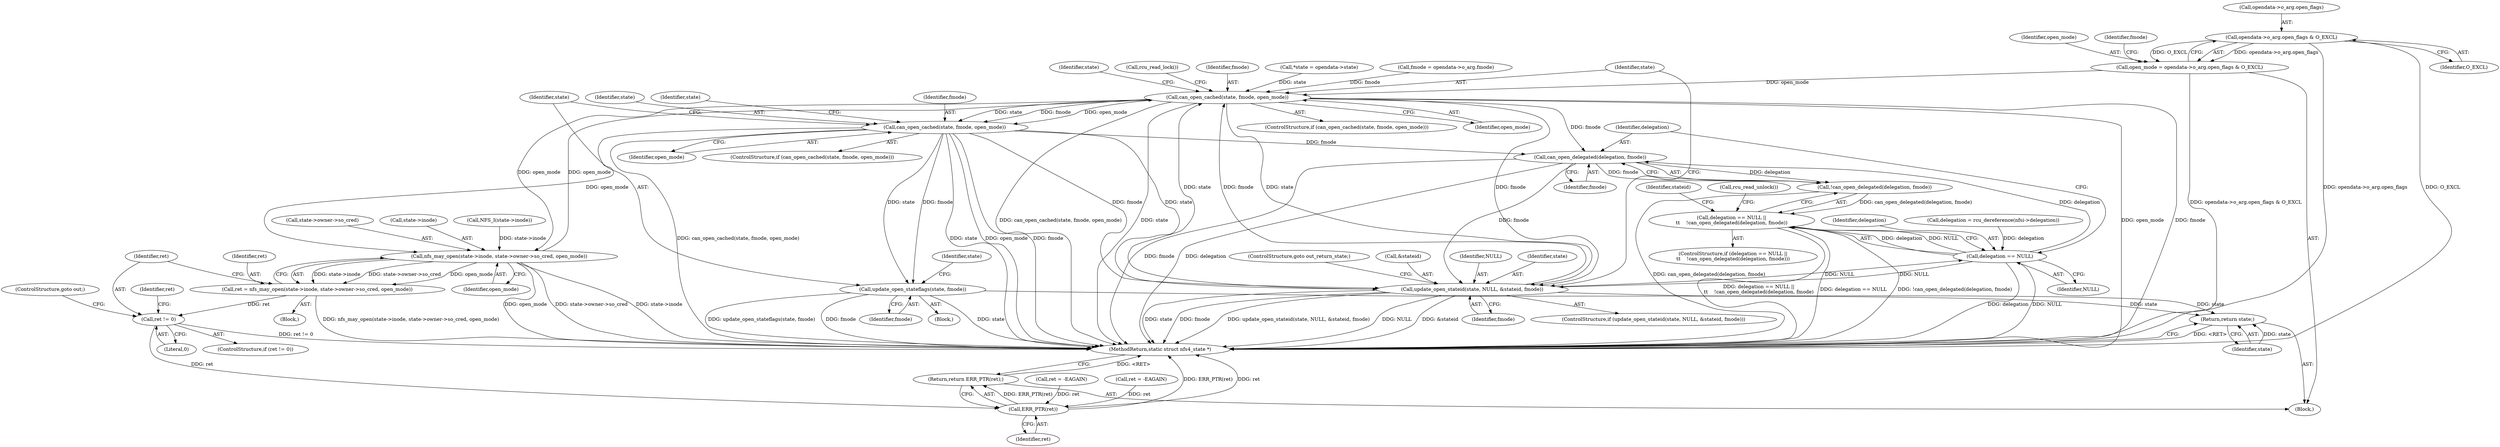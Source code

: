 digraph "0_linux_dc0b027dfadfcb8a5504f7d8052754bf8d501ab9_21@API" {
"1000122" [label="(Call,opendata->o_arg.open_flags & O_EXCL)"];
"1000120" [label="(Call,open_mode = opendata->o_arg.open_flags & O_EXCL)"];
"1000146" [label="(Call,can_open_cached(state, fmode, open_mode))"];
"1000159" [label="(Call,can_open_cached(state, fmode, open_mode))"];
"1000164" [label="(Call,update_open_stateflags(state, fmode))"];
"1000254" [label="(Return,return state;)"];
"1000195" [label="(Call,can_open_delegated(delegation, fmode))"];
"1000194" [label="(Call,!can_open_delegated(delegation, fmode))"];
"1000190" [label="(Call,delegation == NULL ||\n\t\t    !can_open_delegated(delegation, fmode))"];
"1000237" [label="(Call,update_open_stateid(state, NULL, &stateid, fmode))"];
"1000191" [label="(Call,delegation == NULL)"];
"1000217" [label="(Call,nfs_may_open(state->inode, state->owner->so_cred, open_mode))"];
"1000215" [label="(Call,ret = nfs_may_open(state->inode, state->owner->so_cred, open_mode))"];
"1000228" [label="(Call,ret != 0)"];
"1000246" [label="(Call,ERR_PTR(ret))"];
"1000245" [label="(Return,return ERR_PTR(ret);)"];
"1000128" [label="(Identifier,O_EXCL)"];
"1000218" [label="(Call,state->inode)"];
"1000146" [label="(Call,can_open_cached(state, fmode, open_mode))"];
"1000232" [label="(Call,ret = -EAGAIN)"];
"1000230" [label="(Literal,0)"];
"1000226" [label="(Identifier,open_mode)"];
"1000227" [label="(ControlStructure,if (ret != 0))"];
"1000217" [label="(Call,nfs_may_open(state->inode, state->owner->so_cred, open_mode))"];
"1000139" [label="(Call,ret = -EAGAIN)"];
"1000193" [label="(Identifier,NULL)"];
"1000114" [label="(Call,NFS_I(state->inode))"];
"1000256" [label="(MethodReturn,static struct nfs4_state *)"];
"1000171" [label="(Identifier,state)"];
"1000243" [label="(ControlStructure,goto out_return_state;)"];
"1000196" [label="(Identifier,delegation)"];
"1000155" [label="(Identifier,state)"];
"1000104" [label="(Block,)"];
"1000203" [label="(Identifier,stateid)"];
"1000237" [label="(Call,update_open_stateid(state, NULL, &stateid, fmode))"];
"1000145" [label="(ControlStructure,if (can_open_cached(state, fmode, open_mode)))"];
"1000233" [label="(Identifier,ret)"];
"1000245" [label="(Return,return ERR_PTR(ret);)"];
"1000121" [label="(Identifier,open_mode)"];
"1000255" [label="(Identifier,state)"];
"1000149" [label="(Identifier,open_mode)"];
"1000123" [label="(Call,opendata->o_arg.open_flags)"];
"1000246" [label="(Call,ERR_PTR(ret))"];
"1000122" [label="(Call,opendata->o_arg.open_flags & O_EXCL)"];
"1000182" [label="(Call,rcu_read_lock())"];
"1000163" [label="(Block,)"];
"1000120" [label="(Call,open_mode = opendata->o_arg.open_flags & O_EXCL)"];
"1000228" [label="(Call,ret != 0)"];
"1000162" [label="(Identifier,open_mode)"];
"1000191" [label="(Call,delegation == NULL)"];
"1000131" [label="(Identifier,fmode)"];
"1000190" [label="(Call,delegation == NULL ||\n\t\t    !can_open_delegated(delegation, fmode))"];
"1000148" [label="(Identifier,fmode)"];
"1000160" [label="(Identifier,state)"];
"1000166" [label="(Identifier,fmode)"];
"1000144" [label="(Block,)"];
"1000197" [label="(Identifier,fmode)"];
"1000130" [label="(Call,fmode = opendata->o_arg.fmode)"];
"1000164" [label="(Call,update_open_stateflags(state, fmode))"];
"1000240" [label="(Call,&stateid)"];
"1000231" [label="(ControlStructure,goto out;)"];
"1000147" [label="(Identifier,state)"];
"1000242" [label="(Identifier,fmode)"];
"1000189" [label="(ControlStructure,if (delegation == NULL ||\n\t\t    !can_open_delegated(delegation, fmode)))"];
"1000221" [label="(Call,state->owner->so_cred)"];
"1000195" [label="(Call,can_open_delegated(delegation, fmode))"];
"1000158" [label="(ControlStructure,if (can_open_cached(state, fmode, open_mode)))"];
"1000199" [label="(Call,rcu_read_unlock())"];
"1000215" [label="(Call,ret = nfs_may_open(state->inode, state->owner->so_cred, open_mode))"];
"1000229" [label="(Identifier,ret)"];
"1000247" [label="(Identifier,ret)"];
"1000106" [label="(Call,*state = opendata->state)"];
"1000236" [label="(ControlStructure,if (update_open_stateid(state, NULL, &stateid, fmode)))"];
"1000192" [label="(Identifier,delegation)"];
"1000165" [label="(Identifier,state)"];
"1000179" [label="(Identifier,state)"];
"1000159" [label="(Call,can_open_cached(state, fmode, open_mode))"];
"1000239" [label="(Identifier,NULL)"];
"1000183" [label="(Call,delegation = rcu_dereference(nfsi->delegation))"];
"1000216" [label="(Identifier,ret)"];
"1000254" [label="(Return,return state;)"];
"1000238" [label="(Identifier,state)"];
"1000194" [label="(Call,!can_open_delegated(delegation, fmode))"];
"1000161" [label="(Identifier,fmode)"];
"1000122" -> "1000120"  [label="AST: "];
"1000122" -> "1000128"  [label="CFG: "];
"1000123" -> "1000122"  [label="AST: "];
"1000128" -> "1000122"  [label="AST: "];
"1000120" -> "1000122"  [label="CFG: "];
"1000122" -> "1000256"  [label="DDG: opendata->o_arg.open_flags"];
"1000122" -> "1000256"  [label="DDG: O_EXCL"];
"1000122" -> "1000120"  [label="DDG: opendata->o_arg.open_flags"];
"1000122" -> "1000120"  [label="DDG: O_EXCL"];
"1000120" -> "1000104"  [label="AST: "];
"1000121" -> "1000120"  [label="AST: "];
"1000131" -> "1000120"  [label="CFG: "];
"1000120" -> "1000256"  [label="DDG: opendata->o_arg.open_flags & O_EXCL"];
"1000120" -> "1000146"  [label="DDG: open_mode"];
"1000146" -> "1000145"  [label="AST: "];
"1000146" -> "1000149"  [label="CFG: "];
"1000147" -> "1000146"  [label="AST: "];
"1000148" -> "1000146"  [label="AST: "];
"1000149" -> "1000146"  [label="AST: "];
"1000155" -> "1000146"  [label="CFG: "];
"1000182" -> "1000146"  [label="CFG: "];
"1000146" -> "1000256"  [label="DDG: open_mode"];
"1000146" -> "1000256"  [label="DDG: fmode"];
"1000146" -> "1000256"  [label="DDG: can_open_cached(state, fmode, open_mode)"];
"1000146" -> "1000256"  [label="DDG: state"];
"1000106" -> "1000146"  [label="DDG: state"];
"1000237" -> "1000146"  [label="DDG: state"];
"1000237" -> "1000146"  [label="DDG: fmode"];
"1000130" -> "1000146"  [label="DDG: fmode"];
"1000217" -> "1000146"  [label="DDG: open_mode"];
"1000146" -> "1000159"  [label="DDG: state"];
"1000146" -> "1000159"  [label="DDG: fmode"];
"1000146" -> "1000159"  [label="DDG: open_mode"];
"1000146" -> "1000195"  [label="DDG: fmode"];
"1000146" -> "1000217"  [label="DDG: open_mode"];
"1000146" -> "1000237"  [label="DDG: state"];
"1000146" -> "1000237"  [label="DDG: fmode"];
"1000159" -> "1000158"  [label="AST: "];
"1000159" -> "1000162"  [label="CFG: "];
"1000160" -> "1000159"  [label="AST: "];
"1000161" -> "1000159"  [label="AST: "];
"1000162" -> "1000159"  [label="AST: "];
"1000165" -> "1000159"  [label="CFG: "];
"1000179" -> "1000159"  [label="CFG: "];
"1000159" -> "1000256"  [label="DDG: can_open_cached(state, fmode, open_mode)"];
"1000159" -> "1000256"  [label="DDG: state"];
"1000159" -> "1000256"  [label="DDG: open_mode"];
"1000159" -> "1000256"  [label="DDG: fmode"];
"1000159" -> "1000164"  [label="DDG: state"];
"1000159" -> "1000164"  [label="DDG: fmode"];
"1000159" -> "1000195"  [label="DDG: fmode"];
"1000159" -> "1000217"  [label="DDG: open_mode"];
"1000159" -> "1000237"  [label="DDG: state"];
"1000159" -> "1000237"  [label="DDG: fmode"];
"1000164" -> "1000163"  [label="AST: "];
"1000164" -> "1000166"  [label="CFG: "];
"1000165" -> "1000164"  [label="AST: "];
"1000166" -> "1000164"  [label="AST: "];
"1000171" -> "1000164"  [label="CFG: "];
"1000164" -> "1000256"  [label="DDG: update_open_stateflags(state, fmode)"];
"1000164" -> "1000256"  [label="DDG: fmode"];
"1000164" -> "1000256"  [label="DDG: state"];
"1000164" -> "1000254"  [label="DDG: state"];
"1000254" -> "1000104"  [label="AST: "];
"1000254" -> "1000255"  [label="CFG: "];
"1000255" -> "1000254"  [label="AST: "];
"1000256" -> "1000254"  [label="CFG: "];
"1000254" -> "1000256"  [label="DDG: <RET>"];
"1000255" -> "1000254"  [label="DDG: state"];
"1000237" -> "1000254"  [label="DDG: state"];
"1000195" -> "1000194"  [label="AST: "];
"1000195" -> "1000197"  [label="CFG: "];
"1000196" -> "1000195"  [label="AST: "];
"1000197" -> "1000195"  [label="AST: "];
"1000194" -> "1000195"  [label="CFG: "];
"1000195" -> "1000256"  [label="DDG: fmode"];
"1000195" -> "1000256"  [label="DDG: delegation"];
"1000195" -> "1000194"  [label="DDG: delegation"];
"1000195" -> "1000194"  [label="DDG: fmode"];
"1000191" -> "1000195"  [label="DDG: delegation"];
"1000195" -> "1000237"  [label="DDG: fmode"];
"1000194" -> "1000190"  [label="AST: "];
"1000190" -> "1000194"  [label="CFG: "];
"1000194" -> "1000256"  [label="DDG: can_open_delegated(delegation, fmode)"];
"1000194" -> "1000190"  [label="DDG: can_open_delegated(delegation, fmode)"];
"1000190" -> "1000189"  [label="AST: "];
"1000190" -> "1000191"  [label="CFG: "];
"1000191" -> "1000190"  [label="AST: "];
"1000199" -> "1000190"  [label="CFG: "];
"1000203" -> "1000190"  [label="CFG: "];
"1000190" -> "1000256"  [label="DDG: !can_open_delegated(delegation, fmode)"];
"1000190" -> "1000256"  [label="DDG: delegation == NULL ||\n\t\t    !can_open_delegated(delegation, fmode)"];
"1000190" -> "1000256"  [label="DDG: delegation == NULL"];
"1000191" -> "1000190"  [label="DDG: delegation"];
"1000191" -> "1000190"  [label="DDG: NULL"];
"1000237" -> "1000236"  [label="AST: "];
"1000237" -> "1000242"  [label="CFG: "];
"1000238" -> "1000237"  [label="AST: "];
"1000239" -> "1000237"  [label="AST: "];
"1000240" -> "1000237"  [label="AST: "];
"1000242" -> "1000237"  [label="AST: "];
"1000147" -> "1000237"  [label="CFG: "];
"1000243" -> "1000237"  [label="CFG: "];
"1000237" -> "1000256"  [label="DDG: update_open_stateid(state, NULL, &stateid, fmode)"];
"1000237" -> "1000256"  [label="DDG: NULL"];
"1000237" -> "1000256"  [label="DDG: &stateid"];
"1000237" -> "1000256"  [label="DDG: state"];
"1000237" -> "1000256"  [label="DDG: fmode"];
"1000237" -> "1000191"  [label="DDG: NULL"];
"1000191" -> "1000237"  [label="DDG: NULL"];
"1000191" -> "1000193"  [label="CFG: "];
"1000192" -> "1000191"  [label="AST: "];
"1000193" -> "1000191"  [label="AST: "];
"1000196" -> "1000191"  [label="CFG: "];
"1000191" -> "1000256"  [label="DDG: NULL"];
"1000191" -> "1000256"  [label="DDG: delegation"];
"1000183" -> "1000191"  [label="DDG: delegation"];
"1000217" -> "1000215"  [label="AST: "];
"1000217" -> "1000226"  [label="CFG: "];
"1000218" -> "1000217"  [label="AST: "];
"1000221" -> "1000217"  [label="AST: "];
"1000226" -> "1000217"  [label="AST: "];
"1000215" -> "1000217"  [label="CFG: "];
"1000217" -> "1000256"  [label="DDG: open_mode"];
"1000217" -> "1000256"  [label="DDG: state->owner->so_cred"];
"1000217" -> "1000256"  [label="DDG: state->inode"];
"1000217" -> "1000215"  [label="DDG: state->inode"];
"1000217" -> "1000215"  [label="DDG: state->owner->so_cred"];
"1000217" -> "1000215"  [label="DDG: open_mode"];
"1000114" -> "1000217"  [label="DDG: state->inode"];
"1000215" -> "1000144"  [label="AST: "];
"1000216" -> "1000215"  [label="AST: "];
"1000229" -> "1000215"  [label="CFG: "];
"1000215" -> "1000256"  [label="DDG: nfs_may_open(state->inode, state->owner->so_cred, open_mode)"];
"1000215" -> "1000228"  [label="DDG: ret"];
"1000228" -> "1000227"  [label="AST: "];
"1000228" -> "1000230"  [label="CFG: "];
"1000229" -> "1000228"  [label="AST: "];
"1000230" -> "1000228"  [label="AST: "];
"1000231" -> "1000228"  [label="CFG: "];
"1000233" -> "1000228"  [label="CFG: "];
"1000228" -> "1000256"  [label="DDG: ret != 0"];
"1000228" -> "1000246"  [label="DDG: ret"];
"1000246" -> "1000245"  [label="AST: "];
"1000246" -> "1000247"  [label="CFG: "];
"1000247" -> "1000246"  [label="AST: "];
"1000245" -> "1000246"  [label="CFG: "];
"1000246" -> "1000256"  [label="DDG: ERR_PTR(ret)"];
"1000246" -> "1000256"  [label="DDG: ret"];
"1000246" -> "1000245"  [label="DDG: ERR_PTR(ret)"];
"1000232" -> "1000246"  [label="DDG: ret"];
"1000139" -> "1000246"  [label="DDG: ret"];
"1000245" -> "1000104"  [label="AST: "];
"1000256" -> "1000245"  [label="CFG: "];
"1000245" -> "1000256"  [label="DDG: <RET>"];
}
